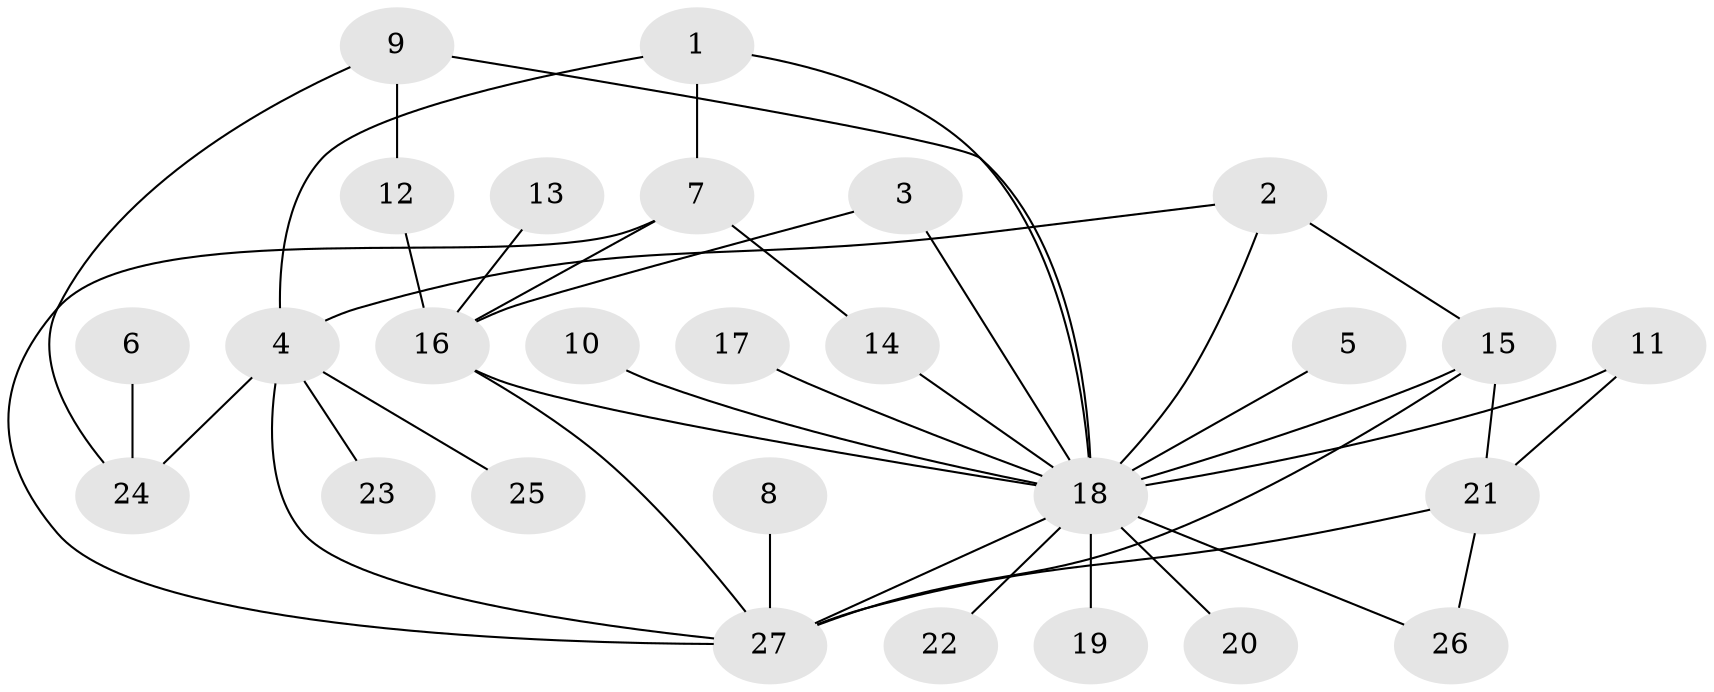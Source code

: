 // original degree distribution, {18: 0.018867924528301886, 2: 0.24528301886792453, 4: 0.09433962264150944, 3: 0.09433962264150944, 6: 0.03773584905660377, 5: 0.09433962264150944, 1: 0.41509433962264153}
// Generated by graph-tools (version 1.1) at 2025/49/03/09/25 03:49:51]
// undirected, 27 vertices, 40 edges
graph export_dot {
graph [start="1"]
  node [color=gray90,style=filled];
  1;
  2;
  3;
  4;
  5;
  6;
  7;
  8;
  9;
  10;
  11;
  12;
  13;
  14;
  15;
  16;
  17;
  18;
  19;
  20;
  21;
  22;
  23;
  24;
  25;
  26;
  27;
  1 -- 4 [weight=1.0];
  1 -- 7 [weight=1.0];
  1 -- 18 [weight=1.0];
  2 -- 4 [weight=1.0];
  2 -- 15 [weight=1.0];
  2 -- 18 [weight=2.0];
  3 -- 16 [weight=1.0];
  3 -- 18 [weight=1.0];
  4 -- 23 [weight=1.0];
  4 -- 24 [weight=1.0];
  4 -- 25 [weight=1.0];
  4 -- 27 [weight=1.0];
  5 -- 18 [weight=1.0];
  6 -- 24 [weight=1.0];
  7 -- 14 [weight=1.0];
  7 -- 16 [weight=1.0];
  7 -- 27 [weight=1.0];
  8 -- 27 [weight=1.0];
  9 -- 12 [weight=1.0];
  9 -- 18 [weight=1.0];
  9 -- 24 [weight=1.0];
  10 -- 18 [weight=1.0];
  11 -- 18 [weight=1.0];
  11 -- 21 [weight=1.0];
  12 -- 16 [weight=1.0];
  13 -- 16 [weight=1.0];
  14 -- 18 [weight=1.0];
  15 -- 18 [weight=1.0];
  15 -- 21 [weight=1.0];
  15 -- 27 [weight=1.0];
  16 -- 18 [weight=1.0];
  16 -- 27 [weight=1.0];
  17 -- 18 [weight=1.0];
  18 -- 19 [weight=1.0];
  18 -- 20 [weight=1.0];
  18 -- 22 [weight=1.0];
  18 -- 26 [weight=1.0];
  18 -- 27 [weight=1.0];
  21 -- 26 [weight=1.0];
  21 -- 27 [weight=1.0];
}
